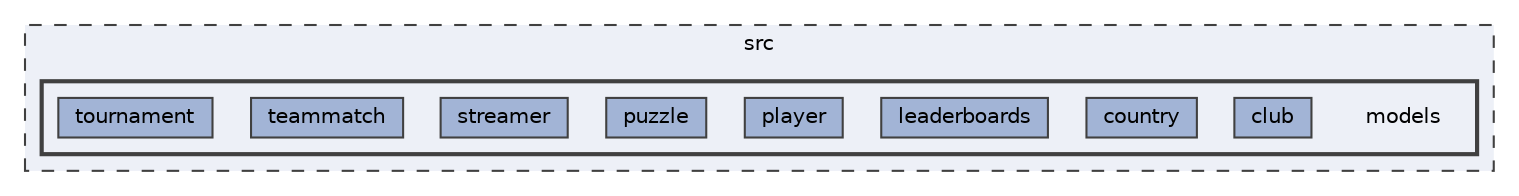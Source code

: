 digraph "/Users/nicolapanozzo/unibo/Kaunas Courses/Component Based Software Engineering/chesscom_api_wrapper/app/chesscomwrapper/src/models"
{
 // LATEX_PDF_SIZE
  bgcolor="transparent";
  edge [fontname=Helvetica,fontsize=10,labelfontname=Helvetica,labelfontsize=10];
  node [fontname=Helvetica,fontsize=10,shape=box,height=0.2,width=0.4];
  compound=true
  subgraph clusterdir_68267d1309a1af8e8297ef4c3efbcdba {
    graph [ bgcolor="#edf0f7", pencolor="grey25", label="src", fontname=Helvetica,fontsize=10 style="filled,dashed", URL="dir_68267d1309a1af8e8297ef4c3efbcdba.html",tooltip=""]
  subgraph clusterdir_bdeba5f06b852fec80257c0bf4c3c36e {
    graph [ bgcolor="#edf0f7", pencolor="grey25", label="", fontname=Helvetica,fontsize=10 style="filled,bold", URL="dir_bdeba5f06b852fec80257c0bf4c3c36e.html",tooltip=""]
    dir_bdeba5f06b852fec80257c0bf4c3c36e [shape=plaintext, label="models"];
  dir_1773b57843330c281a9bcacdfa0f6604 [label="club", fillcolor="#a2b4d6", color="grey25", style="filled", URL="dir_1773b57843330c281a9bcacdfa0f6604.html",tooltip=""];
  dir_39005bf7c03591e9e35e45ac49792e19 [label="country", fillcolor="#a2b4d6", color="grey25", style="filled", URL="dir_39005bf7c03591e9e35e45ac49792e19.html",tooltip=""];
  dir_13fea3205273fd808f942c476cdd9678 [label="leaderboards", fillcolor="#a2b4d6", color="grey25", style="filled", URL="dir_13fea3205273fd808f942c476cdd9678.html",tooltip=""];
  dir_8b4ada8bca67ea970f20a15911bb91b5 [label="player", fillcolor="#a2b4d6", color="grey25", style="filled", URL="dir_8b4ada8bca67ea970f20a15911bb91b5.html",tooltip=""];
  dir_5f02527d0e22e6828f62022ba78bfbfd [label="puzzle", fillcolor="#a2b4d6", color="grey25", style="filled", URL="dir_5f02527d0e22e6828f62022ba78bfbfd.html",tooltip=""];
  dir_230c15f6f42a10f151a1852d4c61eda4 [label="streamer", fillcolor="#a2b4d6", color="grey25", style="filled", URL="dir_230c15f6f42a10f151a1852d4c61eda4.html",tooltip=""];
  dir_0419eea6dbc53816783b57483512a9a1 [label="teammatch", fillcolor="#a2b4d6", color="grey25", style="filled", URL="dir_0419eea6dbc53816783b57483512a9a1.html",tooltip=""];
  dir_1a2386d4c84bd40b671dfc299c9fb526 [label="tournament", fillcolor="#a2b4d6", color="grey25", style="filled", URL="dir_1a2386d4c84bd40b671dfc299c9fb526.html",tooltip=""];
  }
  }
}
